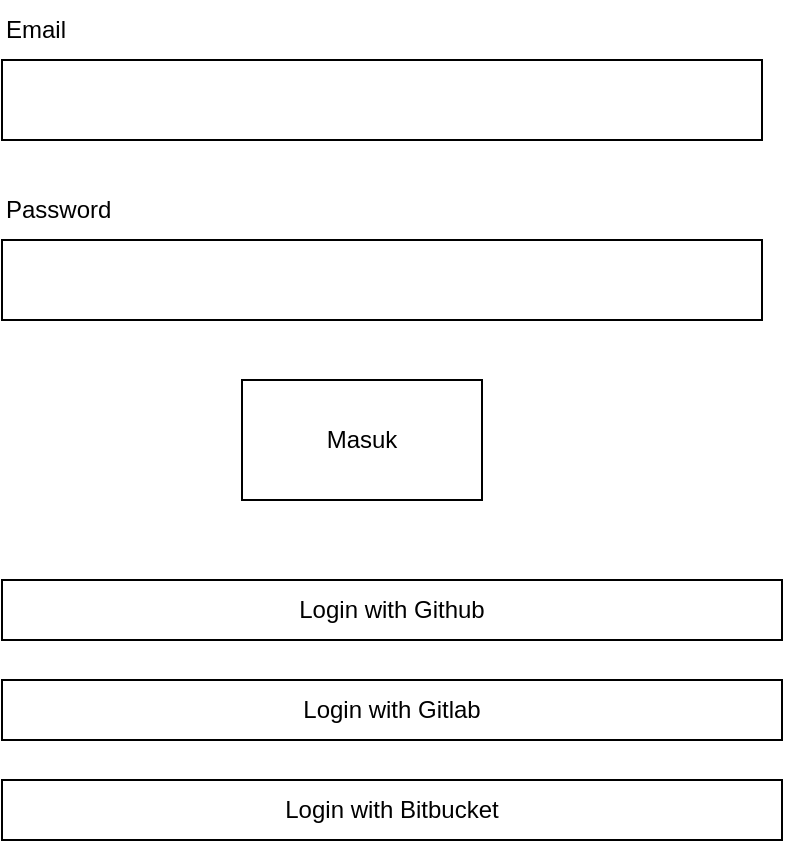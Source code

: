 <mxfile version="24.2.5" type="device" pages="4">
  <diagram name="Login" id="hI0h8qzl0KhUrdIhW0Yh">
    <mxGraphModel dx="780" dy="496" grid="1" gridSize="10" guides="1" tooltips="1" connect="1" arrows="1" fold="1" page="1" pageScale="1" pageWidth="827" pageHeight="1169" math="0" shadow="0">
      <root>
        <mxCell id="0" />
        <mxCell id="1" parent="0" />
        <mxCell id="6z4S8wSchKvmhJbcgUMa-1" value="" style="rounded=0;whiteSpace=wrap;html=1;" parent="1" vertex="1">
          <mxGeometry x="200" y="200" width="380" height="40" as="geometry" />
        </mxCell>
        <mxCell id="6z4S8wSchKvmhJbcgUMa-3" value="" style="rounded=0;whiteSpace=wrap;html=1;" parent="1" vertex="1">
          <mxGeometry x="200" y="290" width="380" height="40" as="geometry" />
        </mxCell>
        <mxCell id="6z4S8wSchKvmhJbcgUMa-4" value="Password" style="text;html=1;align=left;verticalAlign=middle;whiteSpace=wrap;rounded=0;" parent="1" vertex="1">
          <mxGeometry x="200" y="260" width="80" height="30" as="geometry" />
        </mxCell>
        <mxCell id="6z4S8wSchKvmhJbcgUMa-5" value="Email" style="text;html=1;align=left;verticalAlign=middle;whiteSpace=wrap;rounded=0;" parent="1" vertex="1">
          <mxGeometry x="200" y="170" width="80" height="30" as="geometry" />
        </mxCell>
        <mxCell id="6z4S8wSchKvmhJbcgUMa-6" value="Masuk" style="rounded=0;whiteSpace=wrap;html=1;" parent="1" vertex="1">
          <mxGeometry x="320" y="360" width="120" height="60" as="geometry" />
        </mxCell>
        <mxCell id="6z4S8wSchKvmhJbcgUMa-7" value="Login with Github" style="rounded=0;whiteSpace=wrap;html=1;" parent="1" vertex="1">
          <mxGeometry x="200" y="460" width="390" height="30" as="geometry" />
        </mxCell>
        <mxCell id="6z4S8wSchKvmhJbcgUMa-8" value="Login with Gitlab" style="rounded=0;whiteSpace=wrap;html=1;" parent="1" vertex="1">
          <mxGeometry x="200" y="510" width="390" height="30" as="geometry" />
        </mxCell>
        <mxCell id="6z4S8wSchKvmhJbcgUMa-9" value="Login with Bitbucket" style="rounded=0;whiteSpace=wrap;html=1;" parent="1" vertex="1">
          <mxGeometry x="200" y="560" width="390" height="30" as="geometry" />
        </mxCell>
      </root>
    </mxGraphModel>
  </diagram>
  <diagram name="Register" id="gT5pRT_JJFQmcRNmshDS">
    <mxGraphModel dx="780" dy="496" grid="1" gridSize="10" guides="1" tooltips="1" connect="1" arrows="1" fold="1" page="1" pageScale="1" pageWidth="827" pageHeight="1169" math="0" shadow="0">
      <root>
        <mxCell id="6Qcs40iuLqjOJv3rVBLa-0" />
        <mxCell id="6Qcs40iuLqjOJv3rVBLa-1" parent="6Qcs40iuLqjOJv3rVBLa-0" />
        <mxCell id="6Qcs40iuLqjOJv3rVBLa-2" value="" style="rounded=0;whiteSpace=wrap;html=1;" parent="6Qcs40iuLqjOJv3rVBLa-1" vertex="1">
          <mxGeometry x="200" y="200" width="380" height="40" as="geometry" />
        </mxCell>
        <mxCell id="6Qcs40iuLqjOJv3rVBLa-3" value="" style="rounded=0;whiteSpace=wrap;html=1;" parent="6Qcs40iuLqjOJv3rVBLa-1" vertex="1">
          <mxGeometry x="200" y="290" width="380" height="40" as="geometry" />
        </mxCell>
        <mxCell id="6Qcs40iuLqjOJv3rVBLa-4" value="Password" style="text;html=1;align=left;verticalAlign=middle;whiteSpace=wrap;rounded=0;" parent="6Qcs40iuLqjOJv3rVBLa-1" vertex="1">
          <mxGeometry x="200" y="260" width="80" height="30" as="geometry" />
        </mxCell>
        <mxCell id="6Qcs40iuLqjOJv3rVBLa-5" value="Email" style="text;html=1;align=left;verticalAlign=middle;whiteSpace=wrap;rounded=0;" parent="6Qcs40iuLqjOJv3rVBLa-1" vertex="1">
          <mxGeometry x="200" y="170" width="80" height="30" as="geometry" />
        </mxCell>
        <mxCell id="6Qcs40iuLqjOJv3rVBLa-6" value="Register" style="rounded=0;whiteSpace=wrap;html=1;" parent="6Qcs40iuLqjOJv3rVBLa-1" vertex="1">
          <mxGeometry x="335" y="360" width="120" height="60" as="geometry" />
        </mxCell>
        <mxCell id="6Qcs40iuLqjOJv3rVBLa-7" value="Register with Github" style="rounded=0;whiteSpace=wrap;html=1;" parent="6Qcs40iuLqjOJv3rVBLa-1" vertex="1">
          <mxGeometry x="200" y="460" width="390" height="30" as="geometry" />
        </mxCell>
        <mxCell id="6Qcs40iuLqjOJv3rVBLa-8" value="Register&amp;nbsp;with Gitlab" style="rounded=0;whiteSpace=wrap;html=1;" parent="6Qcs40iuLqjOJv3rVBLa-1" vertex="1">
          <mxGeometry x="200" y="510" width="390" height="30" as="geometry" />
        </mxCell>
        <mxCell id="6Qcs40iuLqjOJv3rVBLa-9" value="Register&amp;nbsp;with Bitbucket" style="rounded=0;whiteSpace=wrap;html=1;" parent="6Qcs40iuLqjOJv3rVBLa-1" vertex="1">
          <mxGeometry x="200" y="560" width="390" height="30" as="geometry" />
        </mxCell>
        <mxCell id="uTxMb1pu-yZ5XBJs9lzL-0" value="" style="rounded=0;whiteSpace=wrap;html=1;" vertex="1" parent="6Qcs40iuLqjOJv3rVBLa-1">
          <mxGeometry x="200" y="60" width="380" height="40" as="geometry" />
        </mxCell>
        <mxCell id="uTxMb1pu-yZ5XBJs9lzL-1" value="Nama" style="text;html=1;align=left;verticalAlign=middle;whiteSpace=wrap;rounded=0;" vertex="1" parent="6Qcs40iuLqjOJv3rVBLa-1">
          <mxGeometry x="200" y="30" width="80" height="30" as="geometry" />
        </mxCell>
        <mxCell id="uTxMb1pu-yZ5XBJs9lzL-2" value="" style="rounded=0;whiteSpace=wrap;html=1;" vertex="1" parent="6Qcs40iuLqjOJv3rVBLa-1">
          <mxGeometry x="200" y="130" width="380" height="40" as="geometry" />
        </mxCell>
        <mxCell id="uTxMb1pu-yZ5XBJs9lzL-3" value="Username" style="text;html=1;align=left;verticalAlign=middle;whiteSpace=wrap;rounded=0;" vertex="1" parent="6Qcs40iuLqjOJv3rVBLa-1">
          <mxGeometry x="200" y="100" width="80" height="30" as="geometry" />
        </mxCell>
      </root>
    </mxGraphModel>
  </diagram>
  <diagram id="xKrLGB8VYUYSJ_RC3xX-" name="Halaman Project">
    <mxGraphModel dx="780" dy="496" grid="1" gridSize="10" guides="1" tooltips="1" connect="1" arrows="1" fold="1" page="1" pageScale="1" pageWidth="827" pageHeight="1169" math="0" shadow="0">
      <root>
        <mxCell id="0" />
        <mxCell id="1" parent="0" />
        <mxCell id="fhUmELiBXUpP4mcjlQjE-5" value="" style="whiteSpace=wrap;html=1;aspect=fixed;" parent="1" vertex="1">
          <mxGeometry x="414" y="150" width="160" height="160" as="geometry" />
        </mxCell>
        <mxCell id="fhUmELiBXUpP4mcjlQjE-6" value="Nama Project" style="text;html=1;align=center;verticalAlign=middle;whiteSpace=wrap;rounded=0;" parent="1" vertex="1">
          <mxGeometry x="414" y="150" width="90" height="30" as="geometry" />
        </mxCell>
        <mxCell id="fhUmELiBXUpP4mcjlQjE-8" value="3.7 version" style="text;html=1;align=left;verticalAlign=middle;whiteSpace=wrap;rounded=0;" parent="1" vertex="1">
          <mxGeometry x="424" y="280" width="70" height="30" as="geometry" />
        </mxCell>
        <mxCell id="fhUmELiBXUpP4mcjlQjE-10" value="statistik pembaca" style="rounded=0;whiteSpace=wrap;html=1;" parent="1" vertex="1">
          <mxGeometry x="424" y="210" width="140" height="50" as="geometry" />
        </mxCell>
        <mxCell id="fhUmELiBXUpP4mcjlQjE-12" value="" style="whiteSpace=wrap;html=1;aspect=fixed;" parent="1" vertex="1">
          <mxGeometry x="634" y="150" width="160" height="160" as="geometry" />
        </mxCell>
        <mxCell id="fhUmELiBXUpP4mcjlQjE-13" value="Nama Project" style="text;html=1;align=center;verticalAlign=middle;whiteSpace=wrap;rounded=0;" parent="1" vertex="1">
          <mxGeometry x="634" y="150" width="90" height="30" as="geometry" />
        </mxCell>
        <mxCell id="fhUmELiBXUpP4mcjlQjE-14" value="3.7 version" style="text;html=1;align=left;verticalAlign=middle;whiteSpace=wrap;rounded=0;" parent="1" vertex="1">
          <mxGeometry x="644" y="280" width="70" height="30" as="geometry" />
        </mxCell>
        <mxCell id="fhUmELiBXUpP4mcjlQjE-15" value="statistik pembaca" style="rounded=0;whiteSpace=wrap;html=1;" parent="1" vertex="1">
          <mxGeometry x="644" y="210" width="140" height="50" as="geometry" />
        </mxCell>
        <mxCell id="fhUmELiBXUpP4mcjlQjE-16" value="" style="whiteSpace=wrap;html=1;aspect=fixed;" parent="1" vertex="1">
          <mxGeometry x="854" y="150" width="160" height="160" as="geometry" />
        </mxCell>
        <mxCell id="fhUmELiBXUpP4mcjlQjE-17" value="Nama Project" style="text;html=1;align=center;verticalAlign=middle;whiteSpace=wrap;rounded=0;" parent="1" vertex="1">
          <mxGeometry x="854" y="150" width="90" height="30" as="geometry" />
        </mxCell>
        <mxCell id="fhUmELiBXUpP4mcjlQjE-18" value="3.7 version" style="text;html=1;align=left;verticalAlign=middle;whiteSpace=wrap;rounded=0;" parent="1" vertex="1">
          <mxGeometry x="864" y="280" width="70" height="30" as="geometry" />
        </mxCell>
        <mxCell id="fhUmELiBXUpP4mcjlQjE-19" value="statistik pembaca" style="rounded=0;whiteSpace=wrap;html=1;" parent="1" vertex="1">
          <mxGeometry x="864" y="210" width="140" height="50" as="geometry" />
        </mxCell>
        <mxCell id="fhUmELiBXUpP4mcjlQjE-20" value="" style="whiteSpace=wrap;html=1;aspect=fixed;" parent="1" vertex="1">
          <mxGeometry x="414" y="340" width="160" height="160" as="geometry" />
        </mxCell>
        <mxCell id="fhUmELiBXUpP4mcjlQjE-21" value="Nama Project" style="text;html=1;align=center;verticalAlign=middle;whiteSpace=wrap;rounded=0;" parent="1" vertex="1">
          <mxGeometry x="414" y="340" width="90" height="30" as="geometry" />
        </mxCell>
        <mxCell id="fhUmELiBXUpP4mcjlQjE-22" value="main brance" style="text;html=1;align=left;verticalAlign=middle;whiteSpace=wrap;rounded=0;" parent="1" vertex="1">
          <mxGeometry x="424" y="470" width="70" height="30" as="geometry" />
        </mxCell>
        <mxCell id="fhUmELiBXUpP4mcjlQjE-23" value="statistik pembaca" style="rounded=0;whiteSpace=wrap;html=1;" parent="1" vertex="1">
          <mxGeometry x="424" y="400" width="140" height="50" as="geometry" />
        </mxCell>
        <mxCell id="fhUmELiBXUpP4mcjlQjE-24" value="" style="whiteSpace=wrap;html=1;aspect=fixed;" parent="1" vertex="1">
          <mxGeometry x="634" y="340" width="160" height="160" as="geometry" />
        </mxCell>
        <mxCell id="fhUmELiBXUpP4mcjlQjE-25" value="Nama Project" style="text;html=1;align=center;verticalAlign=middle;whiteSpace=wrap;rounded=0;" parent="1" vertex="1">
          <mxGeometry x="634" y="340" width="90" height="30" as="geometry" />
        </mxCell>
        <mxCell id="fhUmELiBXUpP4mcjlQjE-26" value="master brance" style="text;html=1;align=left;verticalAlign=middle;whiteSpace=wrap;rounded=0;" parent="1" vertex="1">
          <mxGeometry x="644" y="470" width="80" height="30" as="geometry" />
        </mxCell>
        <mxCell id="fhUmELiBXUpP4mcjlQjE-27" value="statistik pembaca" style="rounded=0;whiteSpace=wrap;html=1;" parent="1" vertex="1">
          <mxGeometry x="644" y="400" width="140" height="50" as="geometry" />
        </mxCell>
        <mxCell id="fhUmELiBXUpP4mcjlQjE-28" value="" style="whiteSpace=wrap;html=1;aspect=fixed;" parent="1" vertex="1">
          <mxGeometry x="854" y="340" width="160" height="160" as="geometry" />
        </mxCell>
        <mxCell id="fhUmELiBXUpP4mcjlQjE-29" value="" style="shape=cross;whiteSpace=wrap;html=1;fillColor=#d5e8d4;strokeColor=#82b366;" parent="1" vertex="1">
          <mxGeometry x="894" y="370" width="80" height="80" as="geometry" />
        </mxCell>
        <mxCell id="fhUmELiBXUpP4mcjlQjE-30" value="Tambah Project" style="text;html=1;align=center;verticalAlign=middle;whiteSpace=wrap;rounded=0;" parent="1" vertex="1">
          <mxGeometry x="904" y="460" width="60" height="30" as="geometry" />
        </mxCell>
        <mxCell id="fhUmELiBXUpP4mcjlQjE-31" value="template" style="rounded=0;whiteSpace=wrap;html=1;" parent="1" vertex="1">
          <mxGeometry x="414" y="530" width="600" height="110" as="geometry" />
        </mxCell>
        <mxCell id="fhUmELiBXUpP4mcjlQjE-32" value="" style="whiteSpace=wrap;html=1;aspect=fixed;" parent="1" vertex="1">
          <mxGeometry x="414" y="660" width="160" height="160" as="geometry" />
        </mxCell>
        <mxCell id="fhUmELiBXUpP4mcjlQjE-34" value="package / library" style="text;html=1;align=left;verticalAlign=middle;whiteSpace=wrap;rounded=0;" parent="1" vertex="1">
          <mxGeometry x="424" y="770" width="110" height="30" as="geometry" />
        </mxCell>
        <mxCell id="fhUmELiBXUpP4mcjlQjE-36" value="gambar template" style="rounded=1;whiteSpace=wrap;html=1;" parent="1" vertex="1">
          <mxGeometry x="424" y="670" width="140" height="80" as="geometry" />
        </mxCell>
        <mxCell id="fhUmELiBXUpP4mcjlQjE-37" value="" style="whiteSpace=wrap;html=1;aspect=fixed;" parent="1" vertex="1">
          <mxGeometry x="634" y="660" width="160" height="160" as="geometry" />
        </mxCell>
        <mxCell id="fhUmELiBXUpP4mcjlQjE-38" value="internal api microservice" style="text;html=1;align=left;verticalAlign=middle;whiteSpace=wrap;rounded=0;" parent="1" vertex="1">
          <mxGeometry x="644" y="770" width="110" height="30" as="geometry" />
        </mxCell>
        <mxCell id="fhUmELiBXUpP4mcjlQjE-39" value="gambar template" style="rounded=1;whiteSpace=wrap;html=1;" parent="1" vertex="1">
          <mxGeometry x="644" y="670" width="140" height="80" as="geometry" />
        </mxCell>
        <mxCell id="fhUmELiBXUpP4mcjlQjE-41" value="" style="whiteSpace=wrap;html=1;aspect=fixed;" parent="1" vertex="1">
          <mxGeometry x="854" y="660" width="160" height="160" as="geometry" />
        </mxCell>
        <mxCell id="fhUmELiBXUpP4mcjlQjE-42" value="programing language" style="text;html=1;align=left;verticalAlign=middle;whiteSpace=wrap;rounded=0;" parent="1" vertex="1">
          <mxGeometry x="864" y="770" width="110" height="30" as="geometry" />
        </mxCell>
        <mxCell id="fhUmELiBXUpP4mcjlQjE-43" value="gambar template" style="rounded=1;whiteSpace=wrap;html=1;" parent="1" vertex="1">
          <mxGeometry x="864" y="670" width="140" height="80" as="geometry" />
        </mxCell>
      </root>
    </mxGraphModel>
  </diagram>
  <diagram id="vGmkuUbR6mIl3DG26wUu" name="Main">
    <mxGraphModel dx="780" dy="496" grid="1" gridSize="10" guides="1" tooltips="1" connect="1" arrows="1" fold="1" page="1" pageScale="1" pageWidth="827" pageHeight="1169" math="0" shadow="0">
      <root>
        <mxCell id="0" />
        <mxCell id="1" parent="0" />
        <mxCell id="yZUAl0LaHukdEKjEsDBZ-1" value="&lt;b&gt;Title Sidebar&lt;/b&gt;" style="rounded=0;whiteSpace=wrap;html=1;align=left;" parent="1" vertex="1">
          <mxGeometry x="30" y="320" width="210" height="30" as="geometry" />
        </mxCell>
        <mxCell id="yZUAl0LaHukdEKjEsDBZ-3" value="Title Sidebar" style="rounded=0;whiteSpace=wrap;html=1;align=left;" parent="1" vertex="1">
          <mxGeometry x="40" y="360" width="200" height="30" as="geometry" />
        </mxCell>
        <mxCell id="yZUAl0LaHukdEKjEsDBZ-5" value="Quick Search" style="rounded=0;whiteSpace=wrap;html=1;align=left;" parent="1" vertex="1">
          <mxGeometry x="30" y="190" width="210" height="30" as="geometry" />
        </mxCell>
        <mxCell id="yZUAl0LaHukdEKjEsDBZ-6" value="Title Sidebar" style="rounded=0;whiteSpace=wrap;html=1;align=left;" parent="1" vertex="1">
          <mxGeometry x="30" y="230" width="210" height="30" as="geometry" />
        </mxCell>
        <mxCell id="yZUAl0LaHukdEKjEsDBZ-7" value="Title Sidebar" style="rounded=0;whiteSpace=wrap;html=1;align=left;" parent="1" vertex="1">
          <mxGeometry x="30" y="270" width="210" height="30" as="geometry" />
        </mxCell>
        <mxCell id="yZUAl0LaHukdEKjEsDBZ-8" value="Title Sidebar" style="rounded=0;whiteSpace=wrap;html=1;align=left;" parent="1" vertex="1">
          <mxGeometry x="40" y="400" width="200" height="30" as="geometry" />
        </mxCell>
        <mxCell id="yZUAl0LaHukdEKjEsDBZ-9" value="Title Sidebar" style="rounded=0;whiteSpace=wrap;html=1;align=left;" parent="1" vertex="1">
          <mxGeometry x="40" y="440" width="200" height="30" as="geometry" />
        </mxCell>
        <mxCell id="yZUAl0LaHukdEKjEsDBZ-10" value="" style="triangle;whiteSpace=wrap;html=1;" parent="1" vertex="1">
          <mxGeometry x="217.5" y="325" width="15" height="20" as="geometry" />
        </mxCell>
        <mxCell id="yZUAl0LaHukdEKjEsDBZ-11" value="&lt;b&gt;Title Sidebar&lt;/b&gt;" style="rounded=0;whiteSpace=wrap;html=1;align=left;" parent="1" vertex="1">
          <mxGeometry x="30" y="490" width="210" height="30" as="geometry" />
        </mxCell>
        <mxCell id="yZUAl0LaHukdEKjEsDBZ-12" value="Title Sidebar" style="rounded=0;whiteSpace=wrap;html=1;align=left;" parent="1" vertex="1">
          <mxGeometry x="40" y="530" width="200" height="30" as="geometry" />
        </mxCell>
        <mxCell id="yZUAl0LaHukdEKjEsDBZ-13" value="Title Sidebar" style="rounded=0;whiteSpace=wrap;html=1;align=left;" parent="1" vertex="1">
          <mxGeometry x="40" y="570" width="200" height="30" as="geometry" />
        </mxCell>
        <mxCell id="yZUAl0LaHukdEKjEsDBZ-14" value="Title Sidebar" style="rounded=0;whiteSpace=wrap;html=1;align=left;" parent="1" vertex="1">
          <mxGeometry x="40" y="610" width="200" height="30" as="geometry" />
        </mxCell>
        <mxCell id="yZUAl0LaHukdEKjEsDBZ-15" value="" style="triangle;whiteSpace=wrap;html=1;" parent="1" vertex="1">
          <mxGeometry x="217.5" y="495" width="15" height="20" as="geometry" />
        </mxCell>
        <mxCell id="yZUAl0LaHukdEKjEsDBZ-17" value="icon" style="ellipse;whiteSpace=wrap;html=1;" parent="1" vertex="1">
          <mxGeometry x="40" y="60" width="120" height="40" as="geometry" />
        </mxCell>
        <mxCell id="yZUAl0LaHukdEKjEsDBZ-20" value="" style="endArrow=none;dashed=1;html=1;dashPattern=1 3;strokeWidth=2;rounded=0;" parent="1" edge="1">
          <mxGeometry width="50" height="50" relative="1" as="geometry">
            <mxPoint x="20" y="120" as="sourcePoint" />
            <mxPoint x="810" y="120" as="targetPoint" />
          </mxGeometry>
        </mxCell>
        <mxCell id="yZUAl0LaHukdEKjEsDBZ-21" value="" style="endArrow=none;dashed=1;html=1;dashPattern=1 3;strokeWidth=2;rounded=0;" parent="1" edge="1">
          <mxGeometry width="50" height="50" relative="1" as="geometry">
            <mxPoint x="19" y="50" as="sourcePoint" />
            <mxPoint x="809" y="50" as="targetPoint" />
          </mxGeometry>
        </mxCell>
        <mxCell id="yZUAl0LaHukdEKjEsDBZ-23" value="" style="shape=process;whiteSpace=wrap;html=1;backgroundOutline=1;" parent="1" vertex="1">
          <mxGeometry x="120" y="90" width="40" height="20" as="geometry" />
        </mxCell>
        <mxCell id="yZUAl0LaHukdEKjEsDBZ-25" value="" style="rounded=0;whiteSpace=wrap;html=1;" parent="1" vertex="1">
          <mxGeometry x="260" y="150" width="540" height="560" as="geometry" />
        </mxCell>
        <mxCell id="yZUAl0LaHukdEKjEsDBZ-26" value="" style="ellipse;whiteSpace=wrap;html=1;aspect=fixed;" parent="1" vertex="1">
          <mxGeometry x="202.5" y="195" width="20" height="20" as="geometry" />
        </mxCell>
        <mxCell id="yZUAl0LaHukdEKjEsDBZ-28" value="version" style="rounded=1;whiteSpace=wrap;html=1;" parent="1" vertex="1">
          <mxGeometry x="182.5" y="70" width="40" height="20" as="geometry" />
        </mxCell>
        <mxCell id="yZUAl0LaHukdEKjEsDBZ-29" value="github" style="ellipse;whiteSpace=wrap;html=1;aspect=fixed;" parent="1" vertex="1">
          <mxGeometry x="750" y="60" width="40" height="40" as="geometry" />
        </mxCell>
        <mxCell id="yZUAl0LaHukdEKjEsDBZ-30" value="dark mode" style="ellipse;whiteSpace=wrap;html=1;aspect=fixed;" parent="1" vertex="1">
          <mxGeometry x="700" y="60" width="40" height="40" as="geometry" />
        </mxCell>
        <mxCell id="yZUAl0LaHukdEKjEsDBZ-31" value="" style="endArrow=none;dashed=1;html=1;dashPattern=1 3;strokeWidth=2;rounded=0;" parent="1" edge="1">
          <mxGeometry width="50" height="50" relative="1" as="geometry">
            <mxPoint x="690" y="100" as="sourcePoint" />
            <mxPoint x="690" y="60" as="targetPoint" />
          </mxGeometry>
        </mxCell>
        <mxCell id="yZUAl0LaHukdEKjEsDBZ-32" value="add menu" style="text;html=1;align=center;verticalAlign=middle;whiteSpace=wrap;rounded=0;" parent="1" vertex="1">
          <mxGeometry x="620" y="65" width="60" height="30" as="geometry" />
        </mxCell>
        <mxCell id="yZUAl0LaHukdEKjEsDBZ-33" value="blog" style="text;html=1;align=center;verticalAlign=middle;whiteSpace=wrap;rounded=0;" parent="1" vertex="1">
          <mxGeometry x="556" y="65" width="60" height="30" as="geometry" />
        </mxCell>
        <mxCell id="yZUAl0LaHukdEKjEsDBZ-34" value="Docs" style="text;html=1;align=center;verticalAlign=middle;whiteSpace=wrap;rounded=0;" parent="1" vertex="1">
          <mxGeometry x="500" y="65" width="60" height="30" as="geometry" />
        </mxCell>
        <mxCell id="yZUAl0LaHukdEKjEsDBZ-35" value="&lt;h1 style=&quot;margin-top: 0px;&quot;&gt;Heading&lt;/h1&gt;&lt;p&gt;Lorem ipsum dolor sit amet, consectetur adipisicing elit, sed do eiusmod tempor incididunt ut labore et dolore magna aliqua.&lt;span style=&quot;background-color: initial;&quot;&gt;Lorem ipsum dolor sit amet, consectetur adipisicing elit, sed do eiusmod tempor incididunt ut labore et dolore magna aliqua.&lt;/span&gt;&lt;span style=&quot;background-color: initial;&quot;&gt;Lorem ipsum dolor sit amet, consectetur adipisicing elit, sed do eiusmod tempor incididunt ut labore et dolore magna aliqua.&lt;/span&gt;&lt;span style=&quot;background-color: initial;&quot;&gt;Lorem ipsum dolor sit amet, consectetur adipisicing elit, sed do eiusmod tempor incididunt ut labore et dolore magna aliqua.&lt;/span&gt;&lt;span style=&quot;background-color: initial;&quot;&gt;Lorem ipsum dolor sit amet, consectetur adipisicing elit, sed do eiusmod tempor incididunt ut labore et dolore magna aliqua.&lt;/span&gt;&lt;span style=&quot;background-color: initial;&quot;&gt;Lorem ipsum dolor sit amet, consectetur adipisicing elit, sed do eiusmod tempor incididunt ut labore et dolore magna aliqua.&lt;/span&gt;&lt;span style=&quot;background-color: initial;&quot;&gt;Lorem ipsum dolor sit amet, consectetur adipisicing elit, sed do eiusmod tempor incididunt ut labore et dolore magna aliqua.&lt;/span&gt;&lt;span style=&quot;background-color: initial;&quot;&gt;Lorem ipsum dolor sit amet, consectetur adipisicing elit, sed do eiusmod tempor incididunt ut labore et dolore magna aliqua.&lt;/span&gt;&lt;/p&gt;&lt;p&gt;&lt;span style=&quot;background-color: initial;&quot;&gt;&lt;br&gt;&lt;/span&gt;&lt;/p&gt;&lt;h1 style=&quot;margin-top: 0px;&quot;&gt;Heading&lt;/h1&gt;&lt;p&gt;Lorem ipsum dolor sit amet, consectetur adipisicing elit, sed do eiusmod tempor incididunt ut labore et dolore magna aliqua.&lt;span style=&quot;background-color: initial;&quot;&gt;Lorem ipsum dolor sit amet, consectetur adipisicing elit, sed do eiusmod tempor incididunt ut labore et dolore magna aliqua.&lt;/span&gt;&lt;span style=&quot;background-color: initial;&quot;&gt;Lorem ipsum dolor sit amet, consectetur adipisicing elit, sed do eiusmod tempor incididunt ut labore et dolore magna aliqua.&lt;/span&gt;&lt;span style=&quot;background-color: initial;&quot;&gt;Lorem ipsum dolor sit amet, consectetur adipisicing elit, sed do eiusmod tempor incididunt ut labore et dolore magna aliqua.&lt;/span&gt;&lt;span style=&quot;background-color: initial;&quot;&gt;Lorem ipsum dolor sit amet, consectetur adipisicing elit, sed do eiusmod tempor incididunt ut labore et dolore magna aliqua.&lt;/span&gt;&lt;span style=&quot;background-color: initial;&quot;&gt;Lorem ipsum dolor sit amet, consectetur adipisicing elit, sed do eiusmod tempor incididunt ut labore et dolore magna aliqua.&lt;/span&gt;&lt;span style=&quot;background-color: initial;&quot;&gt;Lorem ipsum dolor sit amet, consectetur adipisicing elit, sed do eiusmod tempor incididunt ut labore et dolore magna aliqua.&lt;/span&gt;&lt;span style=&quot;background-color: initial;&quot;&gt;Lorem ipsum dolor sit amet, consectetur adipisicing elit, sed do eiusmod tempor incididunt ut labore et dolore magna aliqua.&lt;/span&gt;&lt;/p&gt;" style="text;html=1;whiteSpace=wrap;overflow=hidden;rounded=0;" parent="1" vertex="1">
          <mxGeometry x="280" y="200" width="490" height="500" as="geometry" />
        </mxCell>
        <mxCell id="yZUAl0LaHukdEKjEsDBZ-37" value="" style="rounded=0;whiteSpace=wrap;html=1;" parent="1" vertex="1">
          <mxGeometry width="820" height="30" as="geometry" />
        </mxCell>
        <mxCell id="yZUAl0LaHukdEKjEsDBZ-38" value="view visitor" style="text;html=1;align=center;verticalAlign=middle;whiteSpace=wrap;rounded=0;" parent="1" vertex="1">
          <mxGeometry x="365" width="90" height="30" as="geometry" />
        </mxCell>
        <mxCell id="yZUAl0LaHukdEKjEsDBZ-39" value="setting" style="text;html=1;align=center;verticalAlign=middle;whiteSpace=wrap;rounded=0;" parent="1" vertex="1">
          <mxGeometry x="760" width="60" height="30" as="geometry" />
        </mxCell>
        <mxCell id="yZUAl0LaHukdEKjEsDBZ-40" value="&amp;lt; back to menu project" style="text;html=1;align=center;verticalAlign=middle;whiteSpace=wrap;rounded=0;" parent="1" vertex="1">
          <mxGeometry width="140" height="30" as="geometry" />
        </mxCell>
        <mxCell id="yZUAl0LaHukdEKjEsDBZ-42" value="Markdown" style="rounded=1;whiteSpace=wrap;html=1;arcSize=0;" parent="1" vertex="1">
          <mxGeometry x="560" y="135" width="60" height="20" as="geometry" />
        </mxCell>
        <mxCell id="yZUAl0LaHukdEKjEsDBZ-43" value="View" style="rounded=1;whiteSpace=wrap;html=1;arcSize=0;" parent="1" vertex="1">
          <mxGeometry x="495" y="135" width="60" height="20" as="geometry" />
        </mxCell>
        <mxCell id="yZUAl0LaHukdEKjEsDBZ-45" value="" style="rounded=0;whiteSpace=wrap;html=1;align=left;" parent="1" vertex="1">
          <mxGeometry x="30" y="155" width="210" height="30" as="geometry" />
        </mxCell>
        <mxCell id="yZUAl0LaHukdEKjEsDBZ-46" value="project-name" style="text;html=1;align=left;verticalAlign=middle;whiteSpace=wrap;rounded=0;" parent="1" vertex="1">
          <mxGeometry x="30" y="155" width="80" height="30" as="geometry" />
        </mxCell>
        <mxCell id="yZUAl0LaHukdEKjEsDBZ-47" value="&amp;nbsp;menu +" style="text;html=1;align=left;verticalAlign=middle;whiteSpace=wrap;rounded=0;fillColor=#b1ddf0;strokeColor=#10739e;" parent="1" vertex="1">
          <mxGeometry x="147.5" y="155" width="50" height="30" as="geometry" />
        </mxCell>
        <mxCell id="yZUAl0LaHukdEKjEsDBZ-48" value="topic+" style="text;html=1;align=left;verticalAlign=middle;whiteSpace=wrap;rounded=0;fillColor=#b0e3e6;strokeColor=#0e8088;" parent="1" vertex="1">
          <mxGeometry x="197.5" y="155" width="42.5" height="30" as="geometry" />
        </mxCell>
      </root>
    </mxGraphModel>
  </diagram>
</mxfile>

